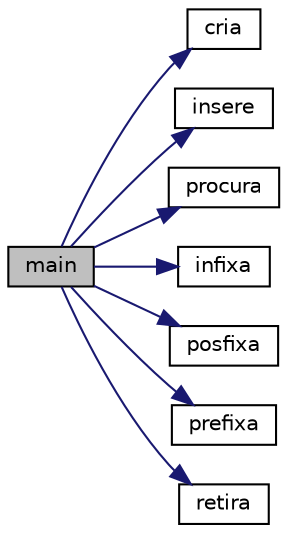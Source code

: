 digraph "main"
{
  edge [fontname="Helvetica",fontsize="10",labelfontname="Helvetica",labelfontsize="10"];
  node [fontname="Helvetica",fontsize="10",shape=record];
  rankdir="LR";
  Node1 [label="main",height=0.2,width=0.4,color="black", fillcolor="grey75", style="filled", fontcolor="black"];
  Node1 -> Node2 [color="midnightblue",fontsize="10",style="solid"];
  Node2 [label="cria",height=0.2,width=0.4,color="black", fillcolor="white", style="filled",URL="$BinarySearchTree2_8c.html#a43158fceb90d4d7fe2f1b6d2ab88bca8"];
  Node1 -> Node3 [color="midnightblue",fontsize="10",style="solid"];
  Node3 [label="insere",height=0.2,width=0.4,color="black", fillcolor="white", style="filled",URL="$BinarySearchTree2_8c.html#a6036604c4d3d8262033b6a92fd53b81d"];
  Node1 -> Node4 [color="midnightblue",fontsize="10",style="solid"];
  Node4 [label="procura",height=0.2,width=0.4,color="black", fillcolor="white", style="filled",URL="$BinarySearchTree2_8c.html#a23fc182a29f633a612c4322c44d181fd"];
  Node1 -> Node5 [color="midnightblue",fontsize="10",style="solid"];
  Node5 [label="infixa",height=0.2,width=0.4,color="black", fillcolor="white", style="filled",URL="$BinarySearchTree2_8c.html#a7c7067862fb94194b532586fdfa194b4"];
  Node1 -> Node6 [color="midnightblue",fontsize="10",style="solid"];
  Node6 [label="posfixa",height=0.2,width=0.4,color="black", fillcolor="white", style="filled",URL="$BinarySearchTree2_8c.html#a0c01c8e05f3069616126b9d55438335f"];
  Node1 -> Node7 [color="midnightblue",fontsize="10",style="solid"];
  Node7 [label="prefixa",height=0.2,width=0.4,color="black", fillcolor="white", style="filled",URL="$BinarySearchTree2_8c.html#ab01995ec05f0ca44ac8d519820428013"];
  Node1 -> Node8 [color="midnightblue",fontsize="10",style="solid"];
  Node8 [label="retira",height=0.2,width=0.4,color="black", fillcolor="white", style="filled",URL="$BinarySearchTree2_8c.html#a3fff3326ef764da0c44b10b406a13b91"];
}

